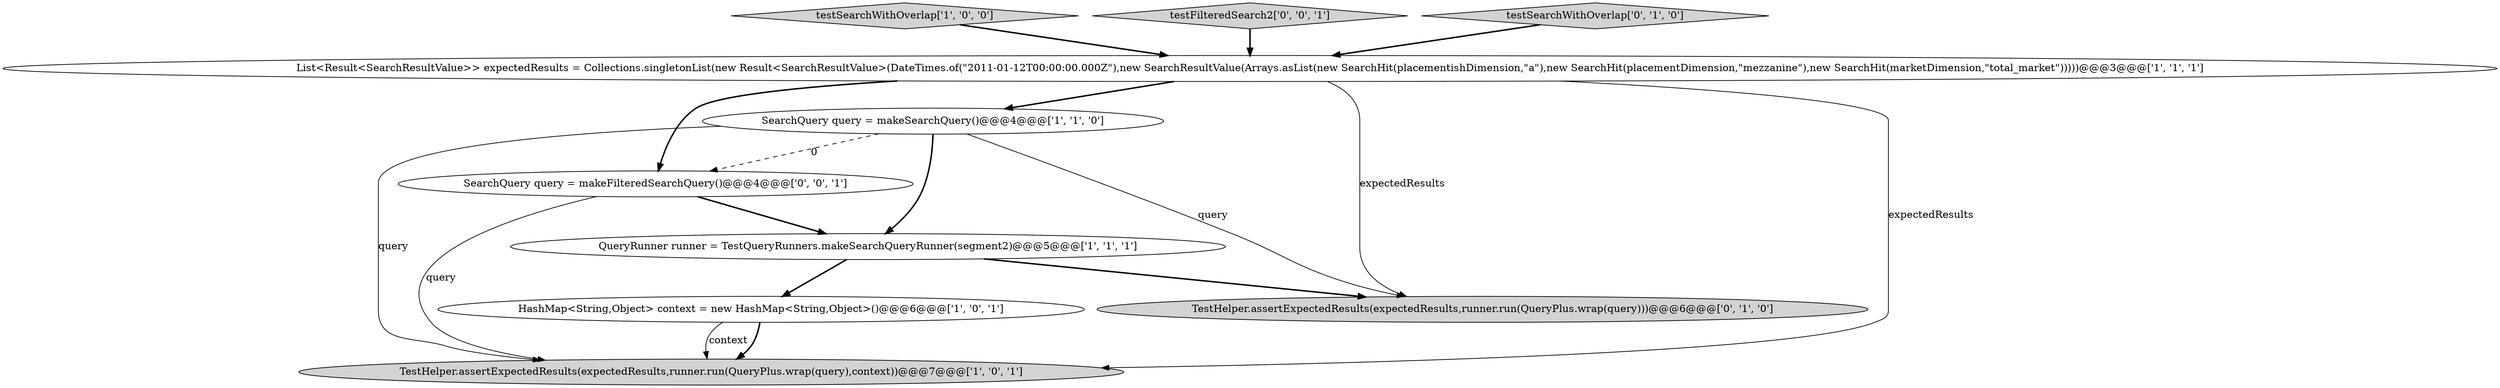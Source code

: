 digraph {
3 [style = filled, label = "HashMap<String,Object> context = new HashMap<String,Object>()@@@6@@@['1', '0', '1']", fillcolor = white, shape = ellipse image = "AAA0AAABBB1BBB"];
9 [style = filled, label = "SearchQuery query = makeFilteredSearchQuery()@@@4@@@['0', '0', '1']", fillcolor = white, shape = ellipse image = "AAA0AAABBB3BBB"];
2 [style = filled, label = "QueryRunner runner = TestQueryRunners.makeSearchQueryRunner(segment2)@@@5@@@['1', '1', '1']", fillcolor = white, shape = ellipse image = "AAA0AAABBB1BBB"];
0 [style = filled, label = "testSearchWithOverlap['1', '0', '0']", fillcolor = lightgray, shape = diamond image = "AAA0AAABBB1BBB"];
8 [style = filled, label = "testFilteredSearch2['0', '0', '1']", fillcolor = lightgray, shape = diamond image = "AAA0AAABBB3BBB"];
6 [style = filled, label = "TestHelper.assertExpectedResults(expectedResults,runner.run(QueryPlus.wrap(query)))@@@6@@@['0', '1', '0']", fillcolor = lightgray, shape = ellipse image = "AAA0AAABBB2BBB"];
5 [style = filled, label = "List<Result<SearchResultValue>> expectedResults = Collections.singletonList(new Result<SearchResultValue>(DateTimes.of(\"2011-01-12T00:00:00.000Z\"),new SearchResultValue(Arrays.asList(new SearchHit(placementishDimension,\"a\"),new SearchHit(placementDimension,\"mezzanine\"),new SearchHit(marketDimension,\"total_market\")))))@@@3@@@['1', '1', '1']", fillcolor = white, shape = ellipse image = "AAA0AAABBB1BBB"];
1 [style = filled, label = "TestHelper.assertExpectedResults(expectedResults,runner.run(QueryPlus.wrap(query),context))@@@7@@@['1', '0', '1']", fillcolor = lightgray, shape = ellipse image = "AAA0AAABBB1BBB"];
7 [style = filled, label = "testSearchWithOverlap['0', '1', '0']", fillcolor = lightgray, shape = diamond image = "AAA0AAABBB2BBB"];
4 [style = filled, label = "SearchQuery query = makeSearchQuery()@@@4@@@['1', '1', '0']", fillcolor = white, shape = ellipse image = "AAA0AAABBB1BBB"];
4->9 [style = dashed, label="0"];
5->1 [style = solid, label="expectedResults"];
7->5 [style = bold, label=""];
4->6 [style = solid, label="query"];
9->1 [style = solid, label="query"];
4->2 [style = bold, label=""];
8->5 [style = bold, label=""];
3->1 [style = bold, label=""];
5->9 [style = bold, label=""];
9->2 [style = bold, label=""];
2->6 [style = bold, label=""];
3->1 [style = solid, label="context"];
5->6 [style = solid, label="expectedResults"];
4->1 [style = solid, label="query"];
5->4 [style = bold, label=""];
2->3 [style = bold, label=""];
0->5 [style = bold, label=""];
}
